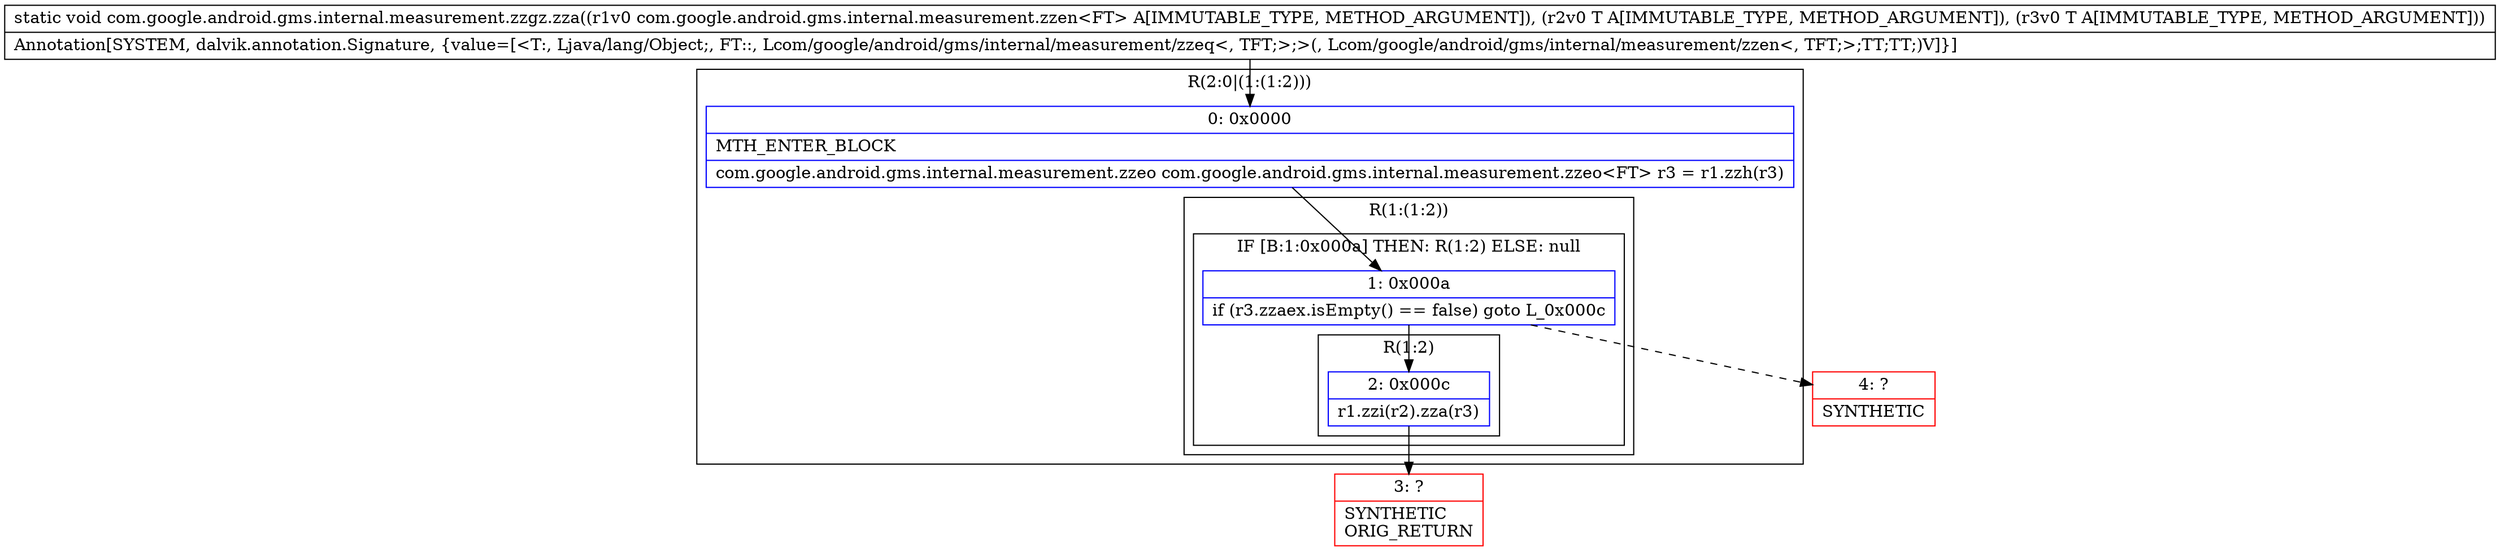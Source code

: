 digraph "CFG forcom.google.android.gms.internal.measurement.zzgz.zza(Lcom\/google\/android\/gms\/internal\/measurement\/zzen;Ljava\/lang\/Object;Ljava\/lang\/Object;)V" {
subgraph cluster_Region_457441623 {
label = "R(2:0|(1:(1:2)))";
node [shape=record,color=blue];
Node_0 [shape=record,label="{0\:\ 0x0000|MTH_ENTER_BLOCK\l|com.google.android.gms.internal.measurement.zzeo com.google.android.gms.internal.measurement.zzeo\<FT\> r3 = r1.zzh(r3)\l}"];
subgraph cluster_Region_1414825002 {
label = "R(1:(1:2))";
node [shape=record,color=blue];
subgraph cluster_IfRegion_2001212120 {
label = "IF [B:1:0x000a] THEN: R(1:2) ELSE: null";
node [shape=record,color=blue];
Node_1 [shape=record,label="{1\:\ 0x000a|if (r3.zzaex.isEmpty() == false) goto L_0x000c\l}"];
subgraph cluster_Region_1160638440 {
label = "R(1:2)";
node [shape=record,color=blue];
Node_2 [shape=record,label="{2\:\ 0x000c|r1.zzi(r2).zza(r3)\l}"];
}
}
}
}
Node_3 [shape=record,color=red,label="{3\:\ ?|SYNTHETIC\lORIG_RETURN\l}"];
Node_4 [shape=record,color=red,label="{4\:\ ?|SYNTHETIC\l}"];
MethodNode[shape=record,label="{static void com.google.android.gms.internal.measurement.zzgz.zza((r1v0 com.google.android.gms.internal.measurement.zzen\<FT\> A[IMMUTABLE_TYPE, METHOD_ARGUMENT]), (r2v0 T A[IMMUTABLE_TYPE, METHOD_ARGUMENT]), (r3v0 T A[IMMUTABLE_TYPE, METHOD_ARGUMENT]))  | Annotation[SYSTEM, dalvik.annotation.Signature, \{value=[\<T:, Ljava\/lang\/Object;, FT::, Lcom\/google\/android\/gms\/internal\/measurement\/zzeq\<, TFT;\>;\>(, Lcom\/google\/android\/gms\/internal\/measurement\/zzen\<, TFT;\>;TT;TT;)V]\}]\l}"];
MethodNode -> Node_0;
Node_0 -> Node_1;
Node_1 -> Node_2;
Node_1 -> Node_4[style=dashed];
Node_2 -> Node_3;
}

